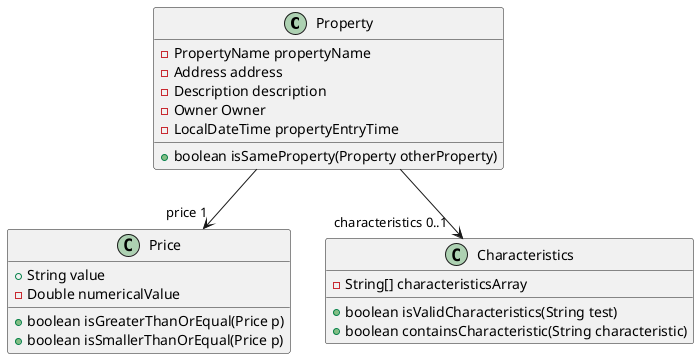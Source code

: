 @startuml
'https://plantuml.com/class-diagram

class Property {
-PropertyName propertyName
-Address address
-Description description
-Owner Owner
-LocalDateTime propertyEntryTime

+ boolean isSameProperty(Property otherProperty)
}

class Price {
+String value
-Double numericalValue

+ boolean isGreaterThanOrEqual(Price p)
+ boolean isSmallerThanOrEqual(Price p)
}

class Characteristics {
-String[] characteristicsArray

+boolean isValidCharacteristics(String test)
+boolean containsCharacteristic(String characteristic)
}



Property --> "     characteristics 0..1" Characteristics
Property --> "price 1" Price

@enduml
